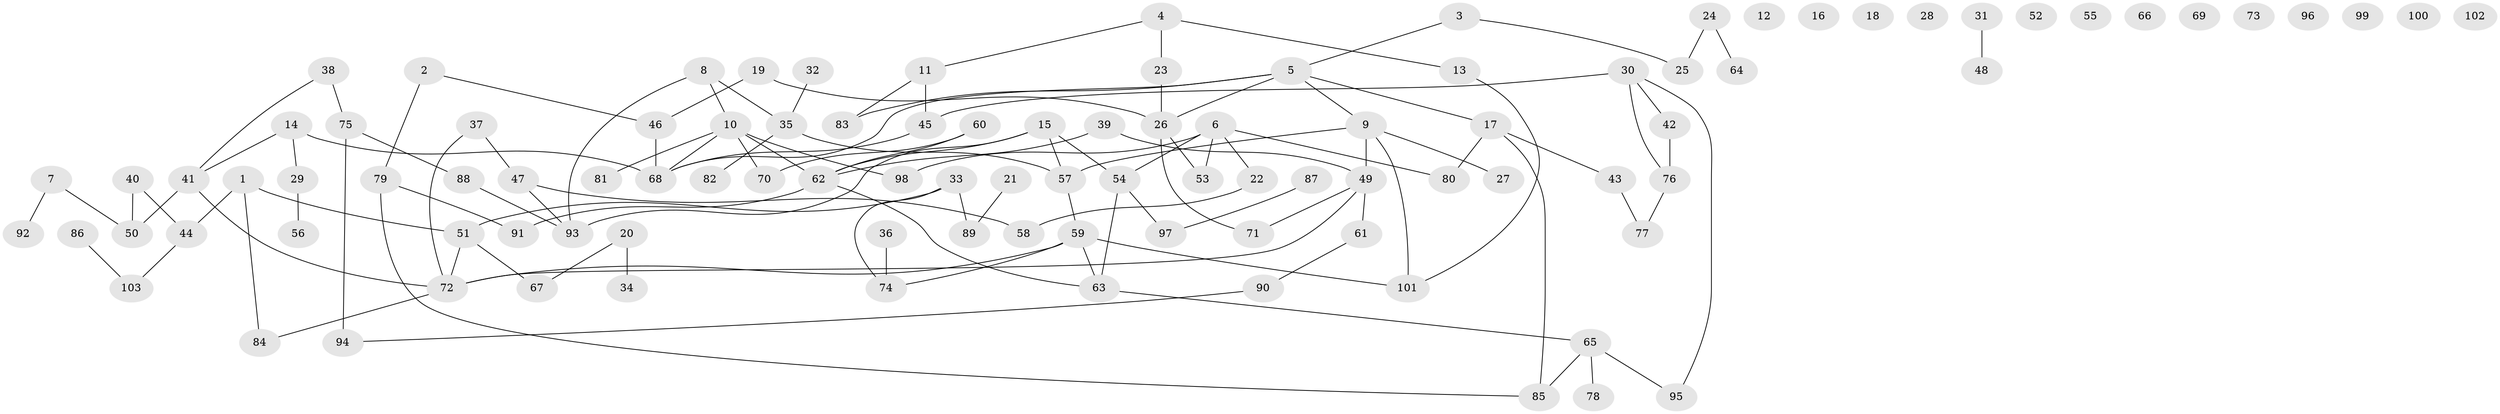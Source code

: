 // coarse degree distribution, {2: 0.2857142857142857, 7: 0.03571428571428571, 4: 0.07142857142857142, 5: 0.03571428571428571, 1: 0.2857142857142857, 3: 0.14285714285714285, 8: 0.03571428571428571, 6: 0.03571428571428571, 11: 0.07142857142857142}
// Generated by graph-tools (version 1.1) at 2025/35/03/04/25 23:35:46]
// undirected, 103 vertices, 119 edges
graph export_dot {
  node [color=gray90,style=filled];
  1;
  2;
  3;
  4;
  5;
  6;
  7;
  8;
  9;
  10;
  11;
  12;
  13;
  14;
  15;
  16;
  17;
  18;
  19;
  20;
  21;
  22;
  23;
  24;
  25;
  26;
  27;
  28;
  29;
  30;
  31;
  32;
  33;
  34;
  35;
  36;
  37;
  38;
  39;
  40;
  41;
  42;
  43;
  44;
  45;
  46;
  47;
  48;
  49;
  50;
  51;
  52;
  53;
  54;
  55;
  56;
  57;
  58;
  59;
  60;
  61;
  62;
  63;
  64;
  65;
  66;
  67;
  68;
  69;
  70;
  71;
  72;
  73;
  74;
  75;
  76;
  77;
  78;
  79;
  80;
  81;
  82;
  83;
  84;
  85;
  86;
  87;
  88;
  89;
  90;
  91;
  92;
  93;
  94;
  95;
  96;
  97;
  98;
  99;
  100;
  101;
  102;
  103;
  1 -- 44;
  1 -- 51;
  1 -- 84;
  2 -- 46;
  2 -- 79;
  3 -- 5;
  3 -- 25;
  4 -- 11;
  4 -- 13;
  4 -- 23;
  5 -- 9;
  5 -- 17;
  5 -- 26;
  5 -- 68;
  5 -- 83;
  6 -- 22;
  6 -- 53;
  6 -- 54;
  6 -- 80;
  6 -- 98;
  7 -- 50;
  7 -- 92;
  8 -- 10;
  8 -- 35;
  8 -- 93;
  9 -- 27;
  9 -- 49;
  9 -- 57;
  9 -- 101;
  10 -- 62;
  10 -- 68;
  10 -- 70;
  10 -- 81;
  10 -- 98;
  11 -- 45;
  11 -- 83;
  13 -- 101;
  14 -- 29;
  14 -- 41;
  14 -- 68;
  15 -- 54;
  15 -- 57;
  15 -- 62;
  15 -- 93;
  17 -- 43;
  17 -- 80;
  17 -- 85;
  19 -- 26;
  19 -- 46;
  20 -- 34;
  20 -- 67;
  21 -- 89;
  22 -- 58;
  23 -- 26;
  24 -- 25;
  24 -- 64;
  26 -- 53;
  26 -- 71;
  29 -- 56;
  30 -- 42;
  30 -- 45;
  30 -- 76;
  30 -- 95;
  31 -- 48;
  32 -- 35;
  33 -- 51;
  33 -- 74;
  33 -- 89;
  35 -- 57;
  35 -- 82;
  36 -- 74;
  37 -- 47;
  37 -- 72;
  38 -- 41;
  38 -- 75;
  39 -- 49;
  39 -- 62;
  40 -- 44;
  40 -- 50;
  41 -- 50;
  41 -- 72;
  42 -- 76;
  43 -- 77;
  44 -- 103;
  45 -- 68;
  46 -- 68;
  47 -- 58;
  47 -- 93;
  49 -- 61;
  49 -- 71;
  49 -- 72;
  51 -- 67;
  51 -- 72;
  54 -- 63;
  54 -- 97;
  57 -- 59;
  59 -- 63;
  59 -- 72;
  59 -- 74;
  59 -- 101;
  60 -- 62;
  60 -- 70;
  61 -- 90;
  62 -- 63;
  62 -- 91;
  63 -- 65;
  65 -- 78;
  65 -- 85;
  65 -- 95;
  72 -- 84;
  75 -- 88;
  75 -- 94;
  76 -- 77;
  79 -- 85;
  79 -- 91;
  86 -- 103;
  87 -- 97;
  88 -- 93;
  90 -- 94;
}
